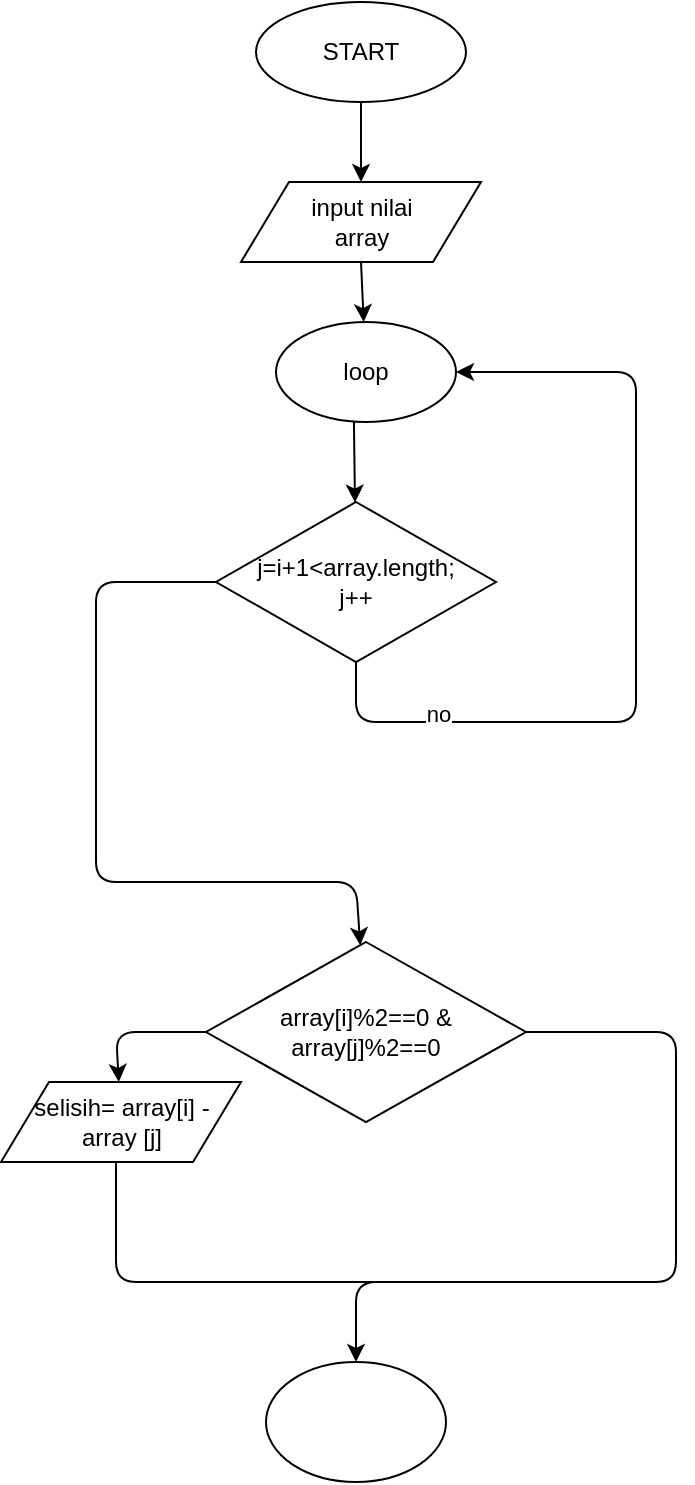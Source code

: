 <mxfile version="13.0.3" type="device"><diagram id="4zugw28pp_qqwTrCoW38" name="Halaman-1"><mxGraphModel dx="852" dy="494" grid="1" gridSize="10" guides="1" tooltips="1" connect="1" arrows="1" fold="1" page="1" pageScale="1" pageWidth="850" pageHeight="1100" math="0" shadow="0"><root><mxCell id="0"/><mxCell id="1" parent="0"/><mxCell id="9oyzeYPSAIZ-0ooOCSkn-1" value="START" style="ellipse;whiteSpace=wrap;html=1;" vertex="1" parent="1"><mxGeometry x="390" y="40" width="105" height="50" as="geometry"/></mxCell><mxCell id="9oyzeYPSAIZ-0ooOCSkn-2" value="" style="endArrow=classic;html=1;exitX=0.5;exitY=1;exitDx=0;exitDy=0;" edge="1" parent="1" source="9oyzeYPSAIZ-0ooOCSkn-1" target="9oyzeYPSAIZ-0ooOCSkn-3"><mxGeometry width="50" height="50" relative="1" as="geometry"><mxPoint x="400" y="280" as="sourcePoint"/><mxPoint x="443" y="130" as="targetPoint"/></mxGeometry></mxCell><mxCell id="9oyzeYPSAIZ-0ooOCSkn-3" value="input nilai&lt;br&gt;array" style="shape=parallelogram;perimeter=parallelogramPerimeter;whiteSpace=wrap;html=1;" vertex="1" parent="1"><mxGeometry x="382.5" y="130" width="120" height="40" as="geometry"/></mxCell><mxCell id="9oyzeYPSAIZ-0ooOCSkn-4" value="" style="endArrow=classic;html=1;exitX=0.5;exitY=1;exitDx=0;exitDy=0;" edge="1" parent="1" source="9oyzeYPSAIZ-0ooOCSkn-3" target="9oyzeYPSAIZ-0ooOCSkn-5"><mxGeometry width="50" height="50" relative="1" as="geometry"><mxPoint x="400" y="280" as="sourcePoint"/><mxPoint x="443" y="210" as="targetPoint"/></mxGeometry></mxCell><mxCell id="9oyzeYPSAIZ-0ooOCSkn-5" value="loop" style="ellipse;whiteSpace=wrap;html=1;" vertex="1" parent="1"><mxGeometry x="400" y="200" width="90" height="50" as="geometry"/></mxCell><mxCell id="9oyzeYPSAIZ-0ooOCSkn-6" value="" style="endArrow=classic;html=1;exitX=0.433;exitY=1;exitDx=0;exitDy=0;exitPerimeter=0;" edge="1" parent="1" source="9oyzeYPSAIZ-0ooOCSkn-5" target="9oyzeYPSAIZ-0ooOCSkn-7"><mxGeometry width="50" height="50" relative="1" as="geometry"><mxPoint x="430" y="400" as="sourcePoint"/><mxPoint x="439" y="290" as="targetPoint"/></mxGeometry></mxCell><mxCell id="9oyzeYPSAIZ-0ooOCSkn-7" value="j=i+1&amp;lt;array.length;&lt;br&gt;j++" style="rhombus;whiteSpace=wrap;html=1;" vertex="1" parent="1"><mxGeometry x="370" y="290" width="140" height="80" as="geometry"/></mxCell><mxCell id="9oyzeYPSAIZ-0ooOCSkn-8" value="" style="endArrow=classic;html=1;exitX=0.5;exitY=1;exitDx=0;exitDy=0;entryX=1;entryY=0.5;entryDx=0;entryDy=0;" edge="1" parent="1" source="9oyzeYPSAIZ-0ooOCSkn-7" target="9oyzeYPSAIZ-0ooOCSkn-5"><mxGeometry width="50" height="50" relative="1" as="geometry"><mxPoint x="502.5" y="390" as="sourcePoint"/><mxPoint x="610" y="220" as="targetPoint"/><Array as="points"><mxPoint x="440" y="400"/><mxPoint x="580" y="400"/><mxPoint x="580" y="225"/></Array></mxGeometry></mxCell><mxCell id="9oyzeYPSAIZ-0ooOCSkn-9" value="no" style="edgeLabel;html=1;align=center;verticalAlign=middle;resizable=0;points=[];" vertex="1" connectable="0" parent="9oyzeYPSAIZ-0ooOCSkn-8"><mxGeometry x="-0.674" y="4" relative="1" as="geometry"><mxPoint as="offset"/></mxGeometry></mxCell><mxCell id="9oyzeYPSAIZ-0ooOCSkn-10" value="" style="endArrow=classic;html=1;exitX=0;exitY=0.5;exitDx=0;exitDy=0;" edge="1" parent="1" source="9oyzeYPSAIZ-0ooOCSkn-7" target="9oyzeYPSAIZ-0ooOCSkn-12"><mxGeometry width="50" height="50" relative="1" as="geometry"><mxPoint x="400" y="480" as="sourcePoint"/><mxPoint x="440" y="520" as="targetPoint"/><Array as="points"><mxPoint x="310" y="330"/><mxPoint x="310" y="480"/><mxPoint x="440" y="480"/></Array></mxGeometry></mxCell><mxCell id="9oyzeYPSAIZ-0ooOCSkn-13" value="" style="endArrow=classic;html=1;exitX=1;exitY=0.5;exitDx=0;exitDy=0;" edge="1" parent="1" source="9oyzeYPSAIZ-0ooOCSkn-12"><mxGeometry width="50" height="50" relative="1" as="geometry"><mxPoint x="580" y="550" as="sourcePoint"/><mxPoint x="440" y="720" as="targetPoint"/><Array as="points"><mxPoint x="600" y="555"/><mxPoint x="600" y="680"/><mxPoint x="440" y="680"/></Array></mxGeometry></mxCell><mxCell id="9oyzeYPSAIZ-0ooOCSkn-14" value="" style="endArrow=classic;html=1;exitX=0;exitY=0.5;exitDx=0;exitDy=0;" edge="1" parent="1" source="9oyzeYPSAIZ-0ooOCSkn-12" target="9oyzeYPSAIZ-0ooOCSkn-15"><mxGeometry width="50" height="50" relative="1" as="geometry"><mxPoint x="270" y="610" as="sourcePoint"/><mxPoint x="320" y="590" as="targetPoint"/><Array as="points"><mxPoint x="320" y="555"/></Array></mxGeometry></mxCell><mxCell id="9oyzeYPSAIZ-0ooOCSkn-15" value="selisih= array[i] -&lt;br&gt;array [j]" style="shape=parallelogram;perimeter=parallelogramPerimeter;whiteSpace=wrap;html=1;" vertex="1" parent="1"><mxGeometry x="262.5" y="580" width="120" height="40" as="geometry"/></mxCell><mxCell id="9oyzeYPSAIZ-0ooOCSkn-16" value="" style="endArrow=none;html=1;" edge="1" parent="1" source="9oyzeYPSAIZ-0ooOCSkn-12"><mxGeometry width="50" height="50" relative="1" as="geometry"><mxPoint x="400" y="620" as="sourcePoint"/><mxPoint x="450" y="570" as="targetPoint"/></mxGeometry></mxCell><mxCell id="9oyzeYPSAIZ-0ooOCSkn-12" value="array[i]%2==0 &amp;amp;&lt;br&gt;array[j]%2==0" style="rhombus;whiteSpace=wrap;html=1;" vertex="1" parent="1"><mxGeometry x="365" y="510" width="160" height="90" as="geometry"/></mxCell><mxCell id="9oyzeYPSAIZ-0ooOCSkn-18" value="" style="endArrow=none;html=1;" edge="1" parent="1"><mxGeometry width="50" height="50" relative="1" as="geometry"><mxPoint x="450" y="680" as="sourcePoint"/><mxPoint x="320" y="620" as="targetPoint"/><Array as="points"><mxPoint x="320" y="680"/></Array></mxGeometry></mxCell><mxCell id="9oyzeYPSAIZ-0ooOCSkn-19" value="" style="ellipse;whiteSpace=wrap;html=1;" vertex="1" parent="1"><mxGeometry x="395" y="720" width="90" height="60" as="geometry"/></mxCell></root></mxGraphModel></diagram></mxfile>